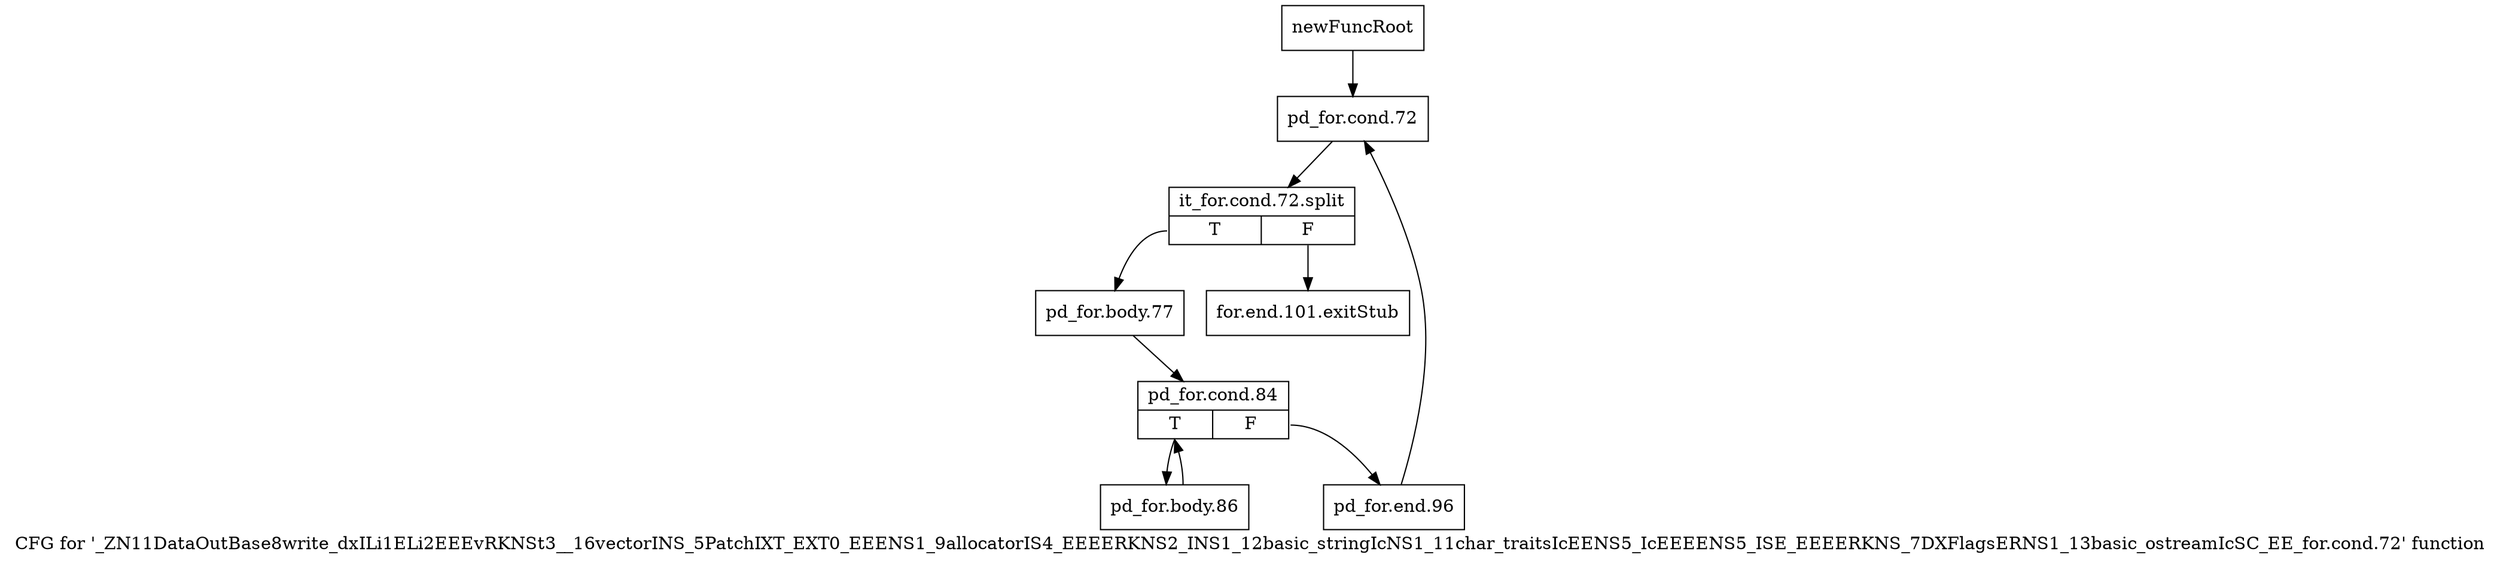 digraph "CFG for '_ZN11DataOutBase8write_dxILi1ELi2EEEvRKNSt3__16vectorINS_5PatchIXT_EXT0_EEENS1_9allocatorIS4_EEEERKNS2_INS1_12basic_stringIcNS1_11char_traitsIcEENS5_IcEEEENS5_ISE_EEEERKNS_7DXFlagsERNS1_13basic_ostreamIcSC_EE_for.cond.72' function" {
	label="CFG for '_ZN11DataOutBase8write_dxILi1ELi2EEEvRKNSt3__16vectorINS_5PatchIXT_EXT0_EEENS1_9allocatorIS4_EEEERKNS2_INS1_12basic_stringIcNS1_11char_traitsIcEENS5_IcEEEENS5_ISE_EEEERKNS_7DXFlagsERNS1_13basic_ostreamIcSC_EE_for.cond.72' function";

	Node0x8c96c20 [shape=record,label="{newFuncRoot}"];
	Node0x8c96c20 -> Node0x8c96cc0;
	Node0x8c96c70 [shape=record,label="{for.end.101.exitStub}"];
	Node0x8c96cc0 [shape=record,label="{pd_for.cond.72}"];
	Node0x8c96cc0 -> Node0xb782630;
	Node0xb782630 [shape=record,label="{it_for.cond.72.split|{<s0>T|<s1>F}}"];
	Node0xb782630:s0 -> Node0x8c96d10;
	Node0xb782630:s1 -> Node0x8c96c70;
	Node0x8c96d10 [shape=record,label="{pd_for.body.77}"];
	Node0x8c96d10 -> Node0x8c96d60;
	Node0x8c96d60 [shape=record,label="{pd_for.cond.84|{<s0>T|<s1>F}}"];
	Node0x8c96d60:s0 -> Node0x8c96e00;
	Node0x8c96d60:s1 -> Node0x8c96db0;
	Node0x8c96db0 [shape=record,label="{pd_for.end.96}"];
	Node0x8c96db0 -> Node0x8c96cc0;
	Node0x8c96e00 [shape=record,label="{pd_for.body.86}"];
	Node0x8c96e00 -> Node0x8c96d60;
}
